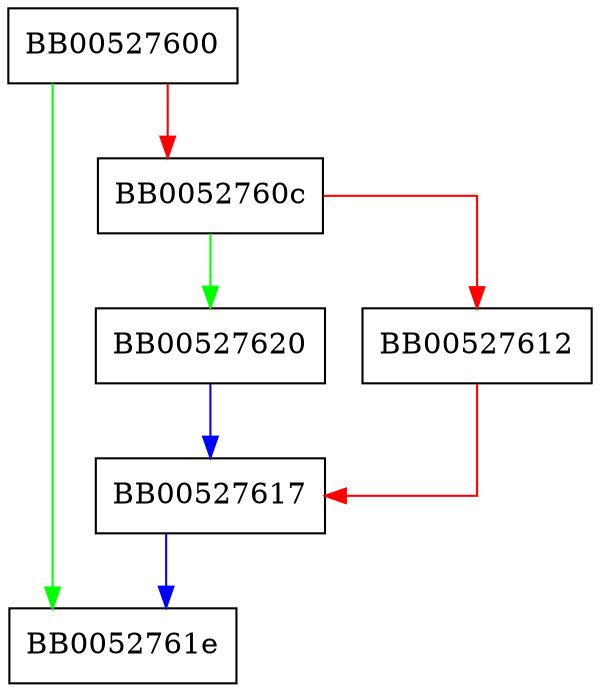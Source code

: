 digraph bn_free {
  node [shape="box"];
  graph [splines=ortho];
  BB00527600 -> BB0052761e [color="green"];
  BB00527600 -> BB0052760c [color="red"];
  BB0052760c -> BB00527620 [color="green"];
  BB0052760c -> BB00527612 [color="red"];
  BB00527612 -> BB00527617 [color="red"];
  BB00527617 -> BB0052761e [color="blue"];
  BB00527620 -> BB00527617 [color="blue"];
}